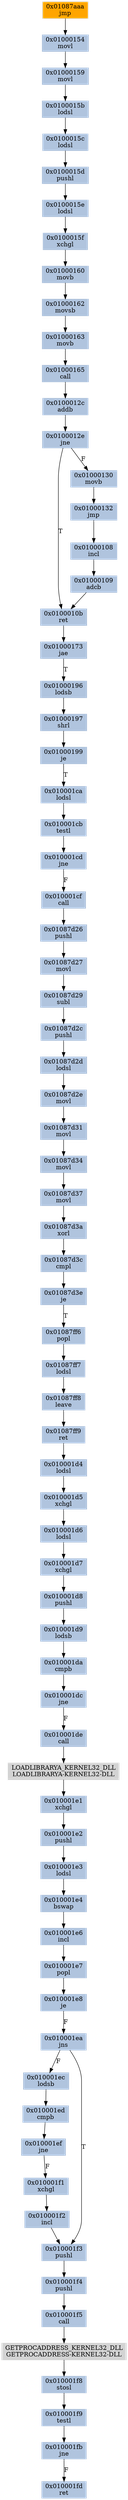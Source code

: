strict digraph G {
	graph [bgcolor=transparent,
		name=G
	];
	node [color=lightsteelblue,
		fillcolor=lightsteelblue,
		shape=rectangle,
		style=filled
	];
	"0x01000173"	[label="0x01000173
jae"];
	"0x01000196"	[label="0x01000196
lodsb"];
	"0x01000173" -> "0x01000196"	[color="#000000",
		label=T];
	"0x010001cf"	[label="0x010001cf
call"];
	"0x01087d26"	[label="0x01087d26
pushl"];
	"0x010001cf" -> "0x01087d26"	[color="#000000"];
	"0x010001de"	[label="0x010001de
call"];
	LOADLIBRARYA_KERNEL32_DLL	[color=lightgrey,
		fillcolor=lightgrey,
		label="LOADLIBRARYA_KERNEL32_DLL
LOADLIBRARYA-KERNEL32-DLL"];
	"0x010001de" -> LOADLIBRARYA_KERNEL32_DLL	[color="#000000"];
	"0x0100012c"	[label="0x0100012c
addb"];
	"0x0100012e"	[label="0x0100012e
jne"];
	"0x0100012c" -> "0x0100012e"	[color="#000000"];
	"0x010001d9"	[label="0x010001d9
lodsb"];
	"0x010001da"	[label="0x010001da
cmpb"];
	"0x010001d9" -> "0x010001da"	[color="#000000"];
	"0x010001f5"	[label="0x010001f5
call"];
	GETPROCADDRESS_KERNEL32_DLL	[color=lightgrey,
		fillcolor=lightgrey,
		label="GETPROCADDRESS_KERNEL32_DLL
GETPROCADDRESS-KERNEL32-DLL"];
	"0x010001f5" -> GETPROCADDRESS_KERNEL32_DLL	[color="#000000"];
	"0x01087d31"	[label="0x01087d31
movl"];
	"0x01087d34"	[label="0x01087d34
movl"];
	"0x01087d31" -> "0x01087d34"	[color="#000000"];
	"0x01087d3a"	[label="0x01087d3a
xorl"];
	"0x01087d3c"	[label="0x01087d3c
cmpl"];
	"0x01087d3a" -> "0x01087d3c"	[color="#000000"];
	"0x010001ea"	[label="0x010001ea
jns"];
	"0x010001ec"	[label="0x010001ec
lodsb"];
	"0x010001ea" -> "0x010001ec"	[color="#000000",
		label=F];
	"0x010001f3"	[label="0x010001f3
pushl"];
	"0x010001ea" -> "0x010001f3"	[color="#000000",
		label=T];
	"0x01087d2d"	[label="0x01087d2d
lodsl"];
	"0x01087d2e"	[label="0x01087d2e
movl"];
	"0x01087d2d" -> "0x01087d2e"	[color="#000000"];
	"0x010001ca"	[label="0x010001ca
lodsl"];
	"0x010001cb"	[label="0x010001cb
testl"];
	"0x010001ca" -> "0x010001cb"	[color="#000000"];
	"0x010001cd"	[label="0x010001cd
jne"];
	"0x010001cb" -> "0x010001cd"	[color="#000000"];
	"0x010001ed"	[label="0x010001ed
cmpb"];
	"0x010001ec" -> "0x010001ed"	[color="#000000"];
	"0x010001d4"	[label="0x010001d4
lodsl"];
	"0x010001d5"	[label="0x010001d5
xchgl"];
	"0x010001d4" -> "0x010001d5"	[color="#000000"];
	"0x0100010b"	[label="0x0100010b
ret"];
	"0x0100010b" -> "0x01000173"	[color="#000000"];
	"0x01087d2e" -> "0x01087d31"	[color="#000000"];
	"0x01000199"	[label="0x01000199
je"];
	"0x01000199" -> "0x010001ca"	[color="#000000",
		label=T];
	"0x01087d3e"	[label="0x01087d3e
je"];
	"0x01087ff6"	[label="0x01087ff6
popl"];
	"0x01087d3e" -> "0x01087ff6"	[color="#000000",
		label=T];
	"0x010001f1"	[label="0x010001f1
xchgl"];
	"0x010001f2"	[label="0x010001f2
incl"];
	"0x010001f1" -> "0x010001f2"	[color="#000000"];
	"0x01000130"	[label="0x01000130
movb"];
	"0x01000132"	[label="0x01000132
jmp"];
	"0x01000130" -> "0x01000132"	[color="#000000"];
	"0x01087d29"	[label="0x01087d29
subl"];
	"0x01087d2c"	[label="0x01087d2c
pushl"];
	"0x01087d29" -> "0x01087d2c"	[color="#000000"];
	"0x01087d27"	[label="0x01087d27
movl"];
	"0x01087d26" -> "0x01087d27"	[color="#000000"];
	"0x010001e3"	[label="0x010001e3
lodsl"];
	"0x010001e4"	[label="0x010001e4
bswap"];
	"0x010001e3" -> "0x010001e4"	[color="#000000"];
	"0x010001f8"	[label="0x010001f8
stosl"];
	GETPROCADDRESS_KERNEL32_DLL -> "0x010001f8"	[color="#000000"];
	"0x01087d27" -> "0x01087d29"	[color="#000000"];
	"0x01000108"	[label="0x01000108
incl"];
	"0x01000109"	[label="0x01000109
adcb"];
	"0x01000108" -> "0x01000109"	[color="#000000"];
	"0x010001ef"	[label="0x010001ef
jne"];
	"0x010001ed" -> "0x010001ef"	[color="#000000"];
	"0x010001f4"	[label="0x010001f4
pushl"];
	"0x010001f3" -> "0x010001f4"	[color="#000000"];
	"0x0100012e" -> "0x0100010b"	[color="#000000",
		label=T];
	"0x0100012e" -> "0x01000130"	[color="#000000",
		label=F];
	"0x010001fb"	[label="0x010001fb
jne"];
	"0x010001fd"	[label="0x010001fd
ret"];
	"0x010001fb" -> "0x010001fd"	[color="#000000",
		label=F];
	"0x010001cd" -> "0x010001cf"	[color="#000000",
		label=F];
	"0x0100015c"	[label="0x0100015c
lodsl"];
	"0x0100015d"	[label="0x0100015d
pushl"];
	"0x0100015c" -> "0x0100015d"	[color="#000000"];
	"0x010001e1"	[label="0x010001e1
xchgl"];
	LOADLIBRARYA_KERNEL32_DLL -> "0x010001e1"	[color="#000000"];
	"0x0100015b"	[label="0x0100015b
lodsl"];
	"0x0100015b" -> "0x0100015c"	[color="#000000"];
	"0x010001dc"	[label="0x010001dc
jne"];
	"0x010001dc" -> "0x010001de"	[color="#000000",
		label=F];
	"0x01087aaa"	[color=lightgrey,
		fillcolor=orange,
		label="0x01087aaa
jmp"];
	"0x01000154"	[label="0x01000154
movl"];
	"0x01087aaa" -> "0x01000154"	[color="#000000"];
	"0x01087ff9"	[label="0x01087ff9
ret"];
	"0x01087ff9" -> "0x010001d4"	[color="#000000"];
	"0x010001e6"	[label="0x010001e6
incl"];
	"0x010001e4" -> "0x010001e6"	[color="#000000"];
	"0x010001e2"	[label="0x010001e2
pushl"];
	"0x010001e2" -> "0x010001e3"	[color="#000000"];
	"0x010001ef" -> "0x010001f1"	[color="#000000",
		label=F];
	"0x01000160"	[label="0x01000160
movb"];
	"0x01000162"	[label="0x01000162
movsb"];
	"0x01000160" -> "0x01000162"	[color="#000000"];
	"0x01000163"	[label="0x01000163
movb"];
	"0x01000162" -> "0x01000163"	[color="#000000"];
	"0x010001f9"	[label="0x010001f9
testl"];
	"0x010001f8" -> "0x010001f9"	[color="#000000"];
	"0x0100015e"	[label="0x0100015e
lodsl"];
	"0x0100015f"	[label="0x0100015f
xchgl"];
	"0x0100015e" -> "0x0100015f"	[color="#000000"];
	"0x010001e7"	[label="0x010001e7
popl"];
	"0x010001e8"	[label="0x010001e8
je"];
	"0x010001e7" -> "0x010001e8"	[color="#000000"];
	"0x010001d6"	[label="0x010001d6
lodsl"];
	"0x010001d7"	[label="0x010001d7
xchgl"];
	"0x010001d6" -> "0x010001d7"	[color="#000000"];
	"0x01000165"	[label="0x01000165
call"];
	"0x01000163" -> "0x01000165"	[color="#000000"];
	"0x01000132" -> "0x01000108"	[color="#000000"];
	"0x010001d5" -> "0x010001d6"	[color="#000000"];
	"0x010001f2" -> "0x010001f3"	[color="#000000"];
	"0x0100015f" -> "0x01000160"	[color="#000000"];
	"0x010001f9" -> "0x010001fb"	[color="#000000"];
	"0x01000197"	[label="0x01000197
shrl"];
	"0x01000196" -> "0x01000197"	[color="#000000"];
	"0x01087d37"	[label="0x01087d37
movl"];
	"0x01087d34" -> "0x01087d37"	[color="#000000"];
	"0x0100015d" -> "0x0100015e"	[color="#000000"];
	"0x01000159"	[label="0x01000159
movl"];
	"0x01000154" -> "0x01000159"	[color="#000000"];
	"0x01000109" -> "0x0100010b"	[color="#000000"];
	"0x010001da" -> "0x010001dc"	[color="#000000"];
	"0x01087ff8"	[label="0x01087ff8
leave"];
	"0x01087ff8" -> "0x01087ff9"	[color="#000000"];
	"0x01087ff7"	[label="0x01087ff7
lodsl"];
	"0x01087ff6" -> "0x01087ff7"	[color="#000000"];
	"0x010001f4" -> "0x010001f5"	[color="#000000"];
	"0x01087d37" -> "0x01087d3a"	[color="#000000"];
	"0x010001e1" -> "0x010001e2"	[color="#000000"];
	"0x01087d2c" -> "0x01087d2d"	[color="#000000"];
	"0x010001d8"	[label="0x010001d8
pushl"];
	"0x010001d7" -> "0x010001d8"	[color="#000000"];
	"0x01000197" -> "0x01000199"	[color="#000000"];
	"0x01000159" -> "0x0100015b"	[color="#000000"];
	"0x010001d8" -> "0x010001d9"	[color="#000000"];
	"0x010001e6" -> "0x010001e7"	[color="#000000"];
	"0x01087ff7" -> "0x01087ff8"	[color="#000000"];
	"0x01000165" -> "0x0100012c"	[color="#000000"];
	"0x01087d3c" -> "0x01087d3e"	[color="#000000"];
	"0x010001e8" -> "0x010001ea"	[color="#000000",
		label=F];
}
